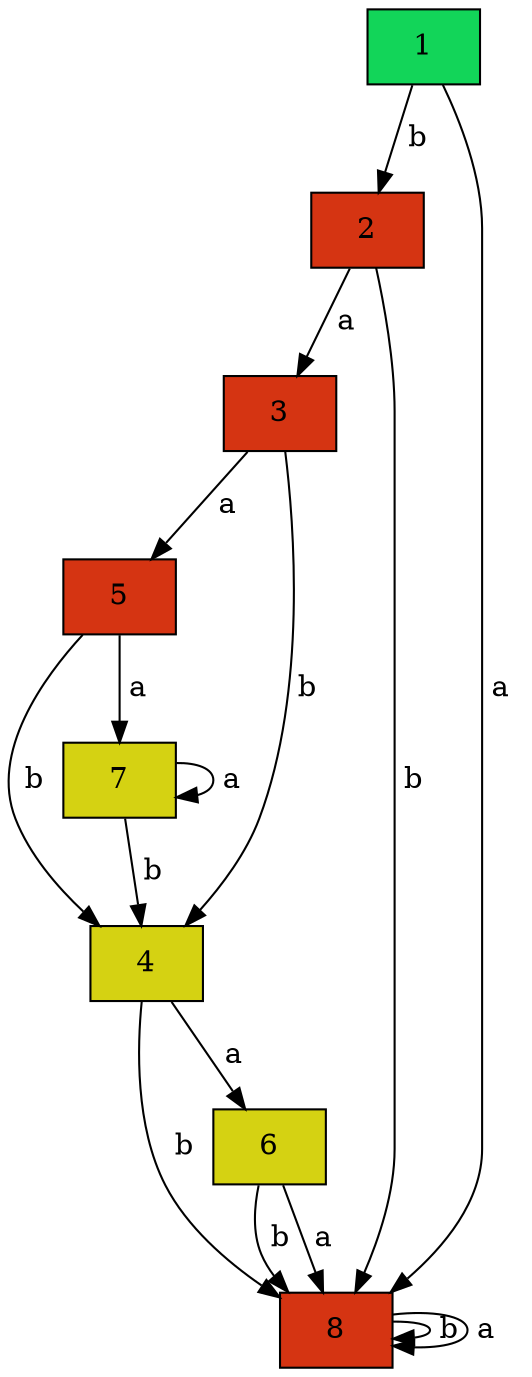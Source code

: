 digraph Tree{
1[style = "filled", fillcolor = "#12d559", shape = "record", label = "{1}"];
2[style = "filled", fillcolor = "#d53412", shape = "record", label = "{2}"];
3[style = "filled", fillcolor = "#d53412", shape = "record", label = "{3}"];
5[style = "filled", fillcolor = "#d53412", shape = "record", label = "{5}"];
8[style = "filled", fillcolor = "#d53412", shape = "record", label = "{8}"];
4[style = "filled", fillcolor = "#d5d212", shape = "record", label = "{4}"];
6[style = "filled", fillcolor = "#d5d212", shape = "record", label = "{6}"];
7[style = "filled", fillcolor = "#d5d212", shape = "record", label = "{7}"];
1->2[ label =" b"];
1->8[ label =" a"];
2->3[ label =" a"];
2->8[ label =" b"];
3->4[ label =" b"];
3->5[ label =" a"];
4->6[ label =" a"];
4->8[ label =" b"];
5->4[ label =" b"];
5->7[ label =" a"];
6->8[ label =" b"];
6->8[ label =" a"];
7->4[ label =" b"];
7->7[ label =" a"];
8->8[ label =" b"];
8->8[ label =" a"];
}
